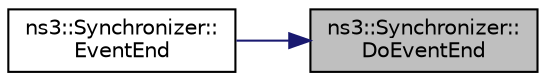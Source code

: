 digraph "ns3::Synchronizer::DoEventEnd"
{
 // LATEX_PDF_SIZE
  edge [fontname="Helvetica",fontsize="10",labelfontname="Helvetica",labelfontsize="10"];
  node [fontname="Helvetica",fontsize="10",shape=record];
  rankdir="RL";
  Node1 [label="ns3::Synchronizer::\lDoEventEnd",height=0.2,width=0.4,color="black", fillcolor="grey75", style="filled", fontcolor="black",tooltip="Return the amount of real time elapsed since the last call to EventStart."];
  Node1 -> Node2 [dir="back",color="midnightblue",fontsize="10",style="solid",fontname="Helvetica"];
  Node2 [label="ns3::Synchronizer::\lEventEnd",height=0.2,width=0.4,color="black", fillcolor="white", style="filled",URL="$classns3_1_1_synchronizer.html#a2260b7a21248f210e9e99bfbc37ca255",tooltip="Ask the synchronizer to return the time step between the instant remembered during EventStart and now..."];
}
